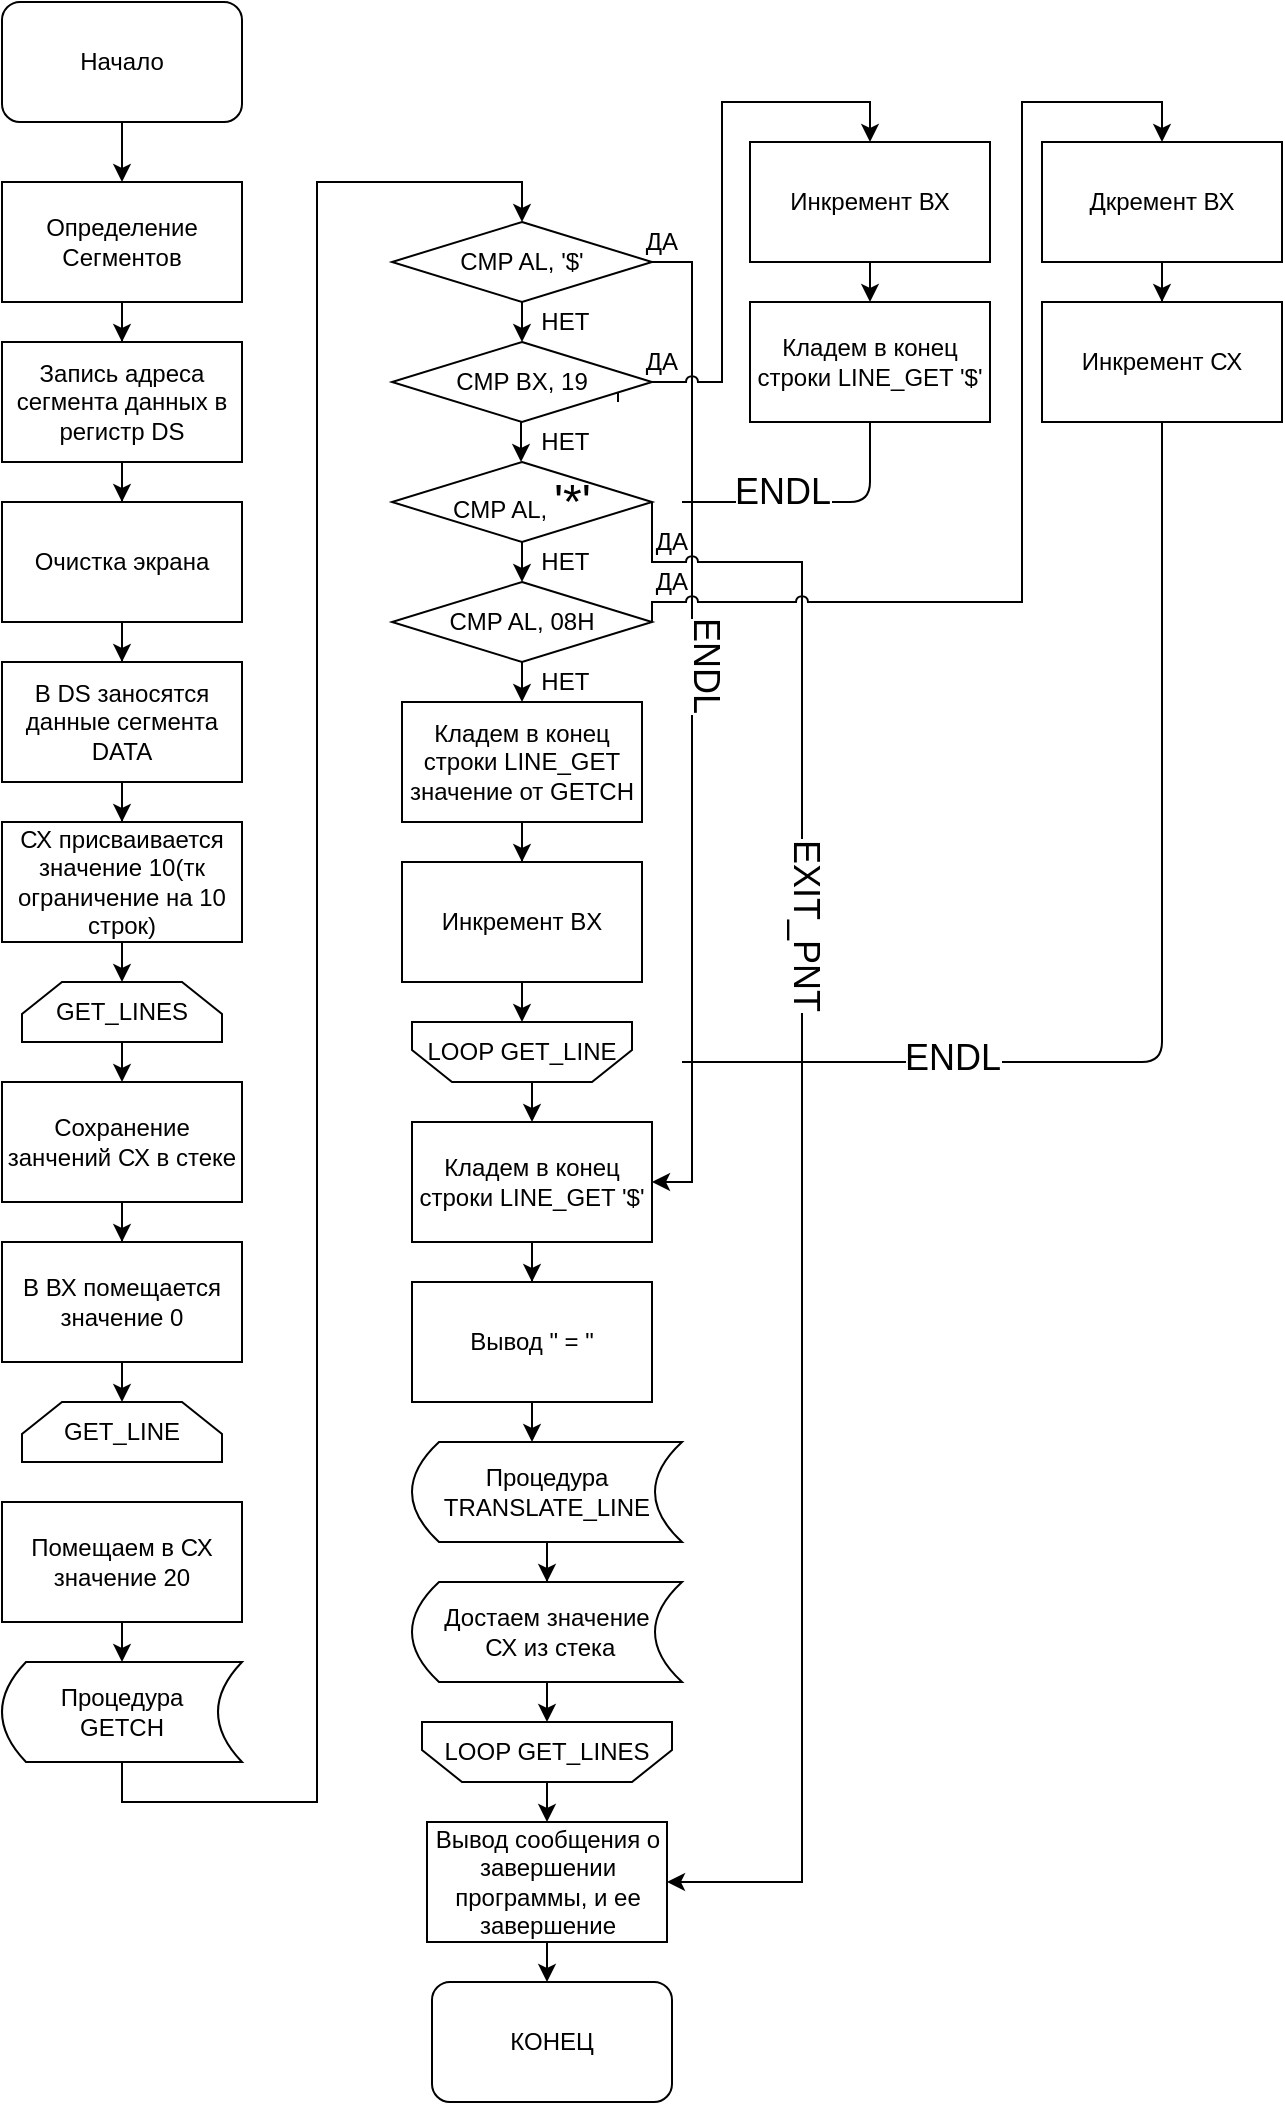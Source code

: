 <mxfile version="13.0.2"><diagram id="g1aIIXNZpWWMktZNlkOC" name="Page-1"><mxGraphModel dx="2062" dy="1105" grid="1" gridSize="10" guides="1" tooltips="1" connect="1" arrows="1" fold="1" page="1" pageScale="1" pageWidth="827" pageHeight="1169" math="0" shadow="0"><root><mxCell id="0"/><mxCell id="1" parent="0"/><mxCell id="EXrTeODx96fQ-7PfmO0i-222" style="edgeStyle=orthogonalEdgeStyle;rounded=0;orthogonalLoop=1;jettySize=auto;html=1;exitX=0.5;exitY=1;exitDx=0;exitDy=0;" edge="1" parent="1" source="EXrTeODx96fQ-7PfmO0i-223" target="EXrTeODx96fQ-7PfmO0i-225"><mxGeometry relative="1" as="geometry"/></mxCell><mxCell id="EXrTeODx96fQ-7PfmO0i-223" value="Начало" style="rounded=1;whiteSpace=wrap;html=1;" vertex="1" parent="1"><mxGeometry x="10" y="20" width="120" height="60" as="geometry"/></mxCell><mxCell id="EXrTeODx96fQ-7PfmO0i-224" value="" style="edgeStyle=orthogonalEdgeStyle;rounded=0;orthogonalLoop=1;jettySize=auto;html=1;" edge="1" parent="1" source="EXrTeODx96fQ-7PfmO0i-225" target="EXrTeODx96fQ-7PfmO0i-227"><mxGeometry relative="1" as="geometry"/></mxCell><mxCell id="EXrTeODx96fQ-7PfmO0i-225" value="Определение Сегментов" style="rounded=0;whiteSpace=wrap;html=1;" vertex="1" parent="1"><mxGeometry x="10" y="110" width="120" height="60" as="geometry"/></mxCell><mxCell id="EXrTeODx96fQ-7PfmO0i-226" value="" style="edgeStyle=orthogonalEdgeStyle;rounded=0;orthogonalLoop=1;jettySize=auto;html=1;" edge="1" parent="1" source="EXrTeODx96fQ-7PfmO0i-227" target="EXrTeODx96fQ-7PfmO0i-229"><mxGeometry relative="1" as="geometry"/></mxCell><mxCell id="EXrTeODx96fQ-7PfmO0i-227" value="Запись адреса сегмента данных в регистр DS" style="rounded=0;whiteSpace=wrap;html=1;" vertex="1" parent="1"><mxGeometry x="10" y="190" width="120" height="60" as="geometry"/></mxCell><mxCell id="EXrTeODx96fQ-7PfmO0i-228" value="" style="edgeStyle=orthogonalEdgeStyle;rounded=0;orthogonalLoop=1;jettySize=auto;html=1;" edge="1" parent="1" source="EXrTeODx96fQ-7PfmO0i-229" target="EXrTeODx96fQ-7PfmO0i-231"><mxGeometry relative="1" as="geometry"/></mxCell><mxCell id="EXrTeODx96fQ-7PfmO0i-229" value="Очистка экрана" style="rounded=0;whiteSpace=wrap;html=1;" vertex="1" parent="1"><mxGeometry x="10" y="270" width="120" height="60" as="geometry"/></mxCell><mxCell id="EXrTeODx96fQ-7PfmO0i-230" value="" style="edgeStyle=orthogonalEdgeStyle;rounded=0;orthogonalLoop=1;jettySize=auto;html=1;" edge="1" parent="1" source="EXrTeODx96fQ-7PfmO0i-231" target="EXrTeODx96fQ-7PfmO0i-233"><mxGeometry relative="1" as="geometry"/></mxCell><mxCell id="EXrTeODx96fQ-7PfmO0i-231" value="В DS заносятся данные сегмента DATA" style="rounded=0;whiteSpace=wrap;html=1;" vertex="1" parent="1"><mxGeometry x="10" y="350" width="120" height="60" as="geometry"/></mxCell><mxCell id="EXrTeODx96fQ-7PfmO0i-232" style="edgeStyle=orthogonalEdgeStyle;rounded=0;orthogonalLoop=1;jettySize=auto;html=1;exitX=0.5;exitY=1;exitDx=0;exitDy=0;entryX=0.5;entryY=0;entryDx=0;entryDy=0;" edge="1" parent="1" source="EXrTeODx96fQ-7PfmO0i-233" target="EXrTeODx96fQ-7PfmO0i-235"><mxGeometry relative="1" as="geometry"/></mxCell><mxCell id="EXrTeODx96fQ-7PfmO0i-233" value="СХ присваивается значение 10(тк ограничение на 10 строк)" style="rounded=0;whiteSpace=wrap;html=1;" vertex="1" parent="1"><mxGeometry x="10" y="430" width="120" height="60" as="geometry"/></mxCell><mxCell id="EXrTeODx96fQ-7PfmO0i-234" style="edgeStyle=orthogonalEdgeStyle;rounded=0;orthogonalLoop=1;jettySize=auto;html=1;exitX=0.5;exitY=1;exitDx=0;exitDy=0;entryX=0.5;entryY=0;entryDx=0;entryDy=0;" edge="1" parent="1" source="EXrTeODx96fQ-7PfmO0i-235" target="EXrTeODx96fQ-7PfmO0i-237"><mxGeometry relative="1" as="geometry"/></mxCell><mxCell id="EXrTeODx96fQ-7PfmO0i-235" value="GET_LINES" style="shape=loopLimit;whiteSpace=wrap;html=1;" vertex="1" parent="1"><mxGeometry x="20" y="510" width="100" height="30" as="geometry"/></mxCell><mxCell id="EXrTeODx96fQ-7PfmO0i-236" value="" style="edgeStyle=orthogonalEdgeStyle;rounded=0;orthogonalLoop=1;jettySize=auto;html=1;" edge="1" parent="1" source="EXrTeODx96fQ-7PfmO0i-237" target="EXrTeODx96fQ-7PfmO0i-239"><mxGeometry relative="1" as="geometry"/></mxCell><mxCell id="EXrTeODx96fQ-7PfmO0i-237" value="Сохранение занчений СХ в стеке" style="rounded=0;whiteSpace=wrap;html=1;" vertex="1" parent="1"><mxGeometry x="10" y="560" width="120" height="60" as="geometry"/></mxCell><mxCell id="EXrTeODx96fQ-7PfmO0i-238" value="" style="edgeStyle=orthogonalEdgeStyle;rounded=0;orthogonalLoop=1;jettySize=auto;html=1;" edge="1" parent="1" source="EXrTeODx96fQ-7PfmO0i-239"><mxGeometry relative="1" as="geometry"><mxPoint x="70" y="720" as="targetPoint"/></mxGeometry></mxCell><mxCell id="EXrTeODx96fQ-7PfmO0i-239" value="В ВХ помещается значение 0" style="rounded=0;whiteSpace=wrap;html=1;" vertex="1" parent="1"><mxGeometry x="10" y="640" width="120" height="60" as="geometry"/></mxCell><mxCell id="EXrTeODx96fQ-7PfmO0i-240" value="" style="edgeStyle=orthogonalEdgeStyle;rounded=0;orthogonalLoop=1;jettySize=auto;html=1;" edge="1" parent="1" target="EXrTeODx96fQ-7PfmO0i-242"><mxGeometry relative="1" as="geometry"><mxPoint x="70" y="780" as="sourcePoint"/></mxGeometry></mxCell><mxCell id="EXrTeODx96fQ-7PfmO0i-241" style="edgeStyle=orthogonalEdgeStyle;rounded=0;orthogonalLoop=1;jettySize=auto;html=1;exitX=0.5;exitY=1;exitDx=0;exitDy=0;entryX=0.5;entryY=0;entryDx=0;entryDy=0;" edge="1" parent="1" source="EXrTeODx96fQ-7PfmO0i-242" target="EXrTeODx96fQ-7PfmO0i-244"><mxGeometry relative="1" as="geometry"/></mxCell><mxCell id="EXrTeODx96fQ-7PfmO0i-242" value="Помещаем в СХ значение 20" style="rounded=0;whiteSpace=wrap;html=1;" vertex="1" parent="1"><mxGeometry x="10" y="770" width="120" height="60" as="geometry"/></mxCell><mxCell id="EXrTeODx96fQ-7PfmO0i-243" style="edgeStyle=orthogonalEdgeStyle;rounded=0;orthogonalLoop=1;jettySize=auto;html=1;exitX=0.5;exitY=1;exitDx=0;exitDy=0;entryX=0.5;entryY=0;entryDx=0;entryDy=0;" edge="1" parent="1" source="EXrTeODx96fQ-7PfmO0i-244" target="EXrTeODx96fQ-7PfmO0i-293"><mxGeometry relative="1" as="geometry"><mxPoint x="270" y="110" as="targetPoint"/></mxGeometry></mxCell><mxCell id="EXrTeODx96fQ-7PfmO0i-244" value="Процедура &lt;br&gt;GETCH" style="shape=dataStorage;whiteSpace=wrap;html=1;" vertex="1" parent="1"><mxGeometry x="10" y="850" width="120" height="50" as="geometry"/></mxCell><mxCell id="EXrTeODx96fQ-7PfmO0i-245" value="" style="edgeStyle=orthogonalEdgeStyle;rounded=0;orthogonalLoop=1;jettySize=auto;html=1;" edge="1" parent="1"><mxGeometry relative="1" as="geometry"><mxPoint x="270" y="170" as="sourcePoint"/><mxPoint x="270" y="190" as="targetPoint"/></mxGeometry></mxCell><mxCell id="EXrTeODx96fQ-7PfmO0i-246" value="GET_LINE" style="shape=loopLimit;whiteSpace=wrap;html=1;" vertex="1" parent="1"><mxGeometry x="20" y="720" width="100" height="30" as="geometry"/></mxCell><mxCell id="EXrTeODx96fQ-7PfmO0i-247" style="edgeStyle=orthogonalEdgeStyle;rounded=0;orthogonalLoop=1;jettySize=auto;html=1;exitX=1;exitY=0.5;exitDx=0;exitDy=0;entryX=1;entryY=0.5;entryDx=0;entryDy=0;" edge="1" parent="1" source="EXrTeODx96fQ-7PfmO0i-293" target="EXrTeODx96fQ-7PfmO0i-269"><mxGeometry relative="1" as="geometry"><Array as="points"><mxPoint x="355" y="150"/><mxPoint x="355" y="610"/></Array><mxPoint x="318" y="140" as="sourcePoint"/></mxGeometry></mxCell><mxCell id="EXrTeODx96fQ-7PfmO0i-249" value="&amp;nbsp;НЕТ" style="text;html=1;strokeColor=none;fillColor=none;align=center;verticalAlign=middle;whiteSpace=wrap;rounded=0;" vertex="1" parent="1"><mxGeometry x="270" y="170" width="40" height="20" as="geometry"/></mxCell><mxCell id="EXrTeODx96fQ-7PfmO0i-250" value="" style="edgeStyle=orthogonalEdgeStyle;rounded=0;orthogonalLoop=1;jettySize=auto;html=1;" edge="1" parent="1"><mxGeometry relative="1" as="geometry"><mxPoint x="269.5" y="230" as="sourcePoint"/><mxPoint x="269.5" y="250" as="targetPoint"/></mxGeometry></mxCell><mxCell id="EXrTeODx96fQ-7PfmO0i-251" style="edgeStyle=orthogonalEdgeStyle;rounded=0;orthogonalLoop=1;jettySize=auto;html=1;exitX=1;exitY=0.5;exitDx=0;exitDy=0;entryX=0.5;entryY=0;entryDx=0;entryDy=0;jumpStyle=arc;" edge="1" parent="1" target="EXrTeODx96fQ-7PfmO0i-282"><mxGeometry relative="1" as="geometry"><mxPoint x="390" y="80" as="targetPoint"/><Array as="points"><mxPoint x="318" y="210"/><mxPoint x="370" y="210"/><mxPoint x="370" y="70"/><mxPoint x="444" y="70"/></Array><mxPoint x="318" y="220" as="sourcePoint"/></mxGeometry></mxCell><mxCell id="EXrTeODx96fQ-7PfmO0i-253" value="" style="edgeStyle=orthogonalEdgeStyle;rounded=0;orthogonalLoop=1;jettySize=auto;html=1;" edge="1" parent="1"><mxGeometry relative="1" as="geometry"><mxPoint x="270" y="290" as="sourcePoint"/><mxPoint x="270" y="310" as="targetPoint"/></mxGeometry></mxCell><mxCell id="EXrTeODx96fQ-7PfmO0i-254" style="edgeStyle=orthogonalEdgeStyle;rounded=0;jumpStyle=arc;orthogonalLoop=1;jettySize=auto;html=1;exitX=1;exitY=0.5;exitDx=0;exitDy=0;entryX=1;entryY=0.5;entryDx=0;entryDy=0;" edge="1" parent="1" source="EXrTeODx96fQ-7PfmO0i-299" target="EXrTeODx96fQ-7PfmO0i-279"><mxGeometry relative="1" as="geometry"><mxPoint x="420" y="1010" as="targetPoint"/><Array as="points"><mxPoint x="335" y="300"/><mxPoint x="410" y="300"/><mxPoint x="410" y="960"/></Array><mxPoint x="318" y="300" as="sourcePoint"/></mxGeometry></mxCell><mxCell id="EXrTeODx96fQ-7PfmO0i-256" style="edgeStyle=orthogonalEdgeStyle;rounded=0;orthogonalLoop=1;jettySize=auto;html=1;exitX=0.5;exitY=1;exitDx=0;exitDy=0;entryX=0.5;entryY=0;entryDx=0;entryDy=0;" edge="1" parent="1" target="EXrTeODx96fQ-7PfmO0i-262"><mxGeometry relative="1" as="geometry"><mxPoint x="270" y="350" as="sourcePoint"/></mxGeometry></mxCell><mxCell id="EXrTeODx96fQ-7PfmO0i-257" style="edgeStyle=orthogonalEdgeStyle;rounded=0;jumpStyle=arc;orthogonalLoop=1;jettySize=auto;html=1;exitX=1;exitY=0.5;exitDx=0;exitDy=0;entryX=0.5;entryY=0;entryDx=0;entryDy=0;" edge="1" parent="1" source="EXrTeODx96fQ-7PfmO0i-300" target="EXrTeODx96fQ-7PfmO0i-289"><mxGeometry relative="1" as="geometry"><Array as="points"><mxPoint x="335" y="320"/><mxPoint x="520" y="320"/><mxPoint x="520" y="70"/><mxPoint x="590" y="70"/></Array><mxPoint x="318" y="380" as="sourcePoint"/></mxGeometry></mxCell><mxCell id="EXrTeODx96fQ-7PfmO0i-259" value="&amp;nbsp;НЕТ" style="text;html=1;strokeColor=none;fillColor=none;align=center;verticalAlign=middle;whiteSpace=wrap;rounded=0;" vertex="1" parent="1"><mxGeometry x="270" y="230" width="40" height="20" as="geometry"/></mxCell><mxCell id="EXrTeODx96fQ-7PfmO0i-260" value="&amp;nbsp;НЕТ" style="text;html=1;strokeColor=none;fillColor=none;align=center;verticalAlign=middle;whiteSpace=wrap;rounded=0;" vertex="1" parent="1"><mxGeometry x="270" y="290" width="40" height="20" as="geometry"/></mxCell><mxCell id="EXrTeODx96fQ-7PfmO0i-261" value="" style="edgeStyle=orthogonalEdgeStyle;rounded=0;orthogonalLoop=1;jettySize=auto;html=1;" edge="1" parent="1" source="EXrTeODx96fQ-7PfmO0i-262" target="EXrTeODx96fQ-7PfmO0i-264"><mxGeometry relative="1" as="geometry"/></mxCell><mxCell id="EXrTeODx96fQ-7PfmO0i-262" value="Кладем в конец строки LINE_GET значение от GETCH" style="rounded=0;whiteSpace=wrap;html=1;" vertex="1" parent="1"><mxGeometry x="210" y="370" width="120" height="60" as="geometry"/></mxCell><mxCell id="EXrTeODx96fQ-7PfmO0i-263" value="" style="edgeStyle=orthogonalEdgeStyle;rounded=0;orthogonalLoop=1;jettySize=auto;html=1;" edge="1" parent="1" source="EXrTeODx96fQ-7PfmO0i-264"><mxGeometry relative="1" as="geometry"><mxPoint x="270" y="530" as="targetPoint"/></mxGeometry></mxCell><mxCell id="EXrTeODx96fQ-7PfmO0i-264" value="Инкремент BX" style="rounded=0;whiteSpace=wrap;html=1;" vertex="1" parent="1"><mxGeometry x="210" y="450" width="120" height="60" as="geometry"/></mxCell><mxCell id="EXrTeODx96fQ-7PfmO0i-265" style="edgeStyle=orthogonalEdgeStyle;rounded=0;orthogonalLoop=1;jettySize=auto;html=1;exitX=0.5;exitY=1;exitDx=0;exitDy=0;" edge="1" parent="1" source="EXrTeODx96fQ-7PfmO0i-235" target="EXrTeODx96fQ-7PfmO0i-235"><mxGeometry relative="1" as="geometry"/></mxCell><mxCell id="EXrTeODx96fQ-7PfmO0i-266" style="edgeStyle=orthogonalEdgeStyle;rounded=0;orthogonalLoop=1;jettySize=auto;html=1;exitX=0.5;exitY=0;exitDx=0;exitDy=0;entryX=0.5;entryY=0;entryDx=0;entryDy=0;" edge="1" parent="1" source="EXrTeODx96fQ-7PfmO0i-267" target="EXrTeODx96fQ-7PfmO0i-269"><mxGeometry relative="1" as="geometry"/></mxCell><mxCell id="EXrTeODx96fQ-7PfmO0i-267" value="LOOP GET_LINE" style="shape=loopLimit;whiteSpace=wrap;html=1;direction=west;" vertex="1" parent="1"><mxGeometry x="215" y="530" width="110" height="30" as="geometry"/></mxCell><mxCell id="EXrTeODx96fQ-7PfmO0i-268" value="" style="edgeStyle=orthogonalEdgeStyle;rounded=0;orthogonalLoop=1;jettySize=auto;html=1;" edge="1" parent="1" source="EXrTeODx96fQ-7PfmO0i-269" target="EXrTeODx96fQ-7PfmO0i-271"><mxGeometry relative="1" as="geometry"/></mxCell><mxCell id="EXrTeODx96fQ-7PfmO0i-269" value="Кладем в конец строки LINE_GET '$'" style="rounded=0;whiteSpace=wrap;html=1;" vertex="1" parent="1"><mxGeometry x="215" y="580" width="120" height="60" as="geometry"/></mxCell><mxCell id="EXrTeODx96fQ-7PfmO0i-270" value="" style="edgeStyle=orthogonalEdgeStyle;rounded=0;orthogonalLoop=1;jettySize=auto;html=1;" edge="1" parent="1" source="EXrTeODx96fQ-7PfmO0i-271"><mxGeometry relative="1" as="geometry"><mxPoint x="275" y="740" as="targetPoint"/></mxGeometry></mxCell><mxCell id="EXrTeODx96fQ-7PfmO0i-271" value="Вывод &quot; = &quot;" style="rounded=0;whiteSpace=wrap;html=1;" vertex="1" parent="1"><mxGeometry x="215" y="660" width="120" height="60" as="geometry"/></mxCell><mxCell id="EXrTeODx96fQ-7PfmO0i-272" value="" style="edgeStyle=orthogonalEdgeStyle;rounded=0;orthogonalLoop=1;jettySize=auto;html=1;" edge="1" parent="1" source="EXrTeODx96fQ-7PfmO0i-273" target="EXrTeODx96fQ-7PfmO0i-275"><mxGeometry relative="1" as="geometry"/></mxCell><mxCell id="EXrTeODx96fQ-7PfmO0i-273" value="Процедура &lt;br&gt;TRANSLATE_LINE" style="shape=dataStorage;whiteSpace=wrap;html=1;" vertex="1" parent="1"><mxGeometry x="215" y="740" width="135" height="50" as="geometry"/></mxCell><mxCell id="EXrTeODx96fQ-7PfmO0i-274" style="edgeStyle=orthogonalEdgeStyle;rounded=0;orthogonalLoop=1;jettySize=auto;html=1;exitX=0.5;exitY=1;exitDx=0;exitDy=0;entryX=0.5;entryY=1;entryDx=0;entryDy=0;" edge="1" parent="1" source="EXrTeODx96fQ-7PfmO0i-275" target="EXrTeODx96fQ-7PfmO0i-277"><mxGeometry relative="1" as="geometry"/></mxCell><mxCell id="EXrTeODx96fQ-7PfmO0i-275" value="Достаем значение&lt;br&gt;&amp;nbsp;СХ из стека" style="shape=dataStorage;whiteSpace=wrap;html=1;" vertex="1" parent="1"><mxGeometry x="215" y="810" width="135" height="50" as="geometry"/></mxCell><mxCell id="EXrTeODx96fQ-7PfmO0i-276" style="edgeStyle=orthogonalEdgeStyle;rounded=0;orthogonalLoop=1;jettySize=auto;html=1;exitX=0.5;exitY=0;exitDx=0;exitDy=0;entryX=0.5;entryY=0;entryDx=0;entryDy=0;" edge="1" parent="1" source="EXrTeODx96fQ-7PfmO0i-277" target="EXrTeODx96fQ-7PfmO0i-279"><mxGeometry relative="1" as="geometry"/></mxCell><mxCell id="EXrTeODx96fQ-7PfmO0i-277" value="LOOP GET_LINES" style="shape=loopLimit;whiteSpace=wrap;html=1;direction=west;" vertex="1" parent="1"><mxGeometry x="220" y="880" width="125" height="30" as="geometry"/></mxCell><mxCell id="EXrTeODx96fQ-7PfmO0i-278" value="" style="edgeStyle=orthogonalEdgeStyle;rounded=0;orthogonalLoop=1;jettySize=auto;html=1;" edge="1" parent="1" source="EXrTeODx96fQ-7PfmO0i-279"><mxGeometry relative="1" as="geometry"><mxPoint x="282.5" y="1010" as="targetPoint"/></mxGeometry></mxCell><mxCell id="EXrTeODx96fQ-7PfmO0i-279" value="Вывод сообщения о завершении программы, и ее завершение" style="rounded=0;whiteSpace=wrap;html=1;" vertex="1" parent="1"><mxGeometry x="222.5" y="930" width="120" height="60" as="geometry"/></mxCell><mxCell id="EXrTeODx96fQ-7PfmO0i-280" value="КОНЕЦ" style="rounded=1;whiteSpace=wrap;html=1;" vertex="1" parent="1"><mxGeometry x="225" y="1010" width="120" height="60" as="geometry"/></mxCell><mxCell id="EXrTeODx96fQ-7PfmO0i-281" style="edgeStyle=orthogonalEdgeStyle;rounded=0;jumpStyle=arc;orthogonalLoop=1;jettySize=auto;html=1;exitX=0.5;exitY=1;exitDx=0;exitDy=0;entryX=0.5;entryY=0;entryDx=0;entryDy=0;" edge="1" parent="1" source="EXrTeODx96fQ-7PfmO0i-282" target="EXrTeODx96fQ-7PfmO0i-283"><mxGeometry relative="1" as="geometry"/></mxCell><mxCell id="EXrTeODx96fQ-7PfmO0i-282" value="Инкремент ВХ" style="rounded=0;whiteSpace=wrap;html=1;" vertex="1" parent="1"><mxGeometry x="384" y="90" width="120" height="60" as="geometry"/></mxCell><mxCell id="EXrTeODx96fQ-7PfmO0i-283" value="Кладем в конец строки LINE_GET '$'" style="rounded=0;whiteSpace=wrap;html=1;" vertex="1" parent="1"><mxGeometry x="384" y="170" width="120" height="60" as="geometry"/></mxCell><mxCell id="EXrTeODx96fQ-7PfmO0i-284" value="" style="endArrow=none;html=1;entryX=0.5;entryY=1;entryDx=0;entryDy=0;" edge="1" parent="1" target="EXrTeODx96fQ-7PfmO0i-283"><mxGeometry width="50" height="50" relative="1" as="geometry"><mxPoint x="350" y="270" as="sourcePoint"/><mxPoint x="470" y="280" as="targetPoint"/><Array as="points"><mxPoint x="444" y="270"/></Array></mxGeometry></mxCell><mxCell id="EXrTeODx96fQ-7PfmO0i-285" value="&lt;font style=&quot;font-size: 18px&quot;&gt;ENDL&lt;/font&gt;" style="edgeLabel;html=1;align=center;verticalAlign=middle;resizable=0;points=[];" vertex="1" connectable="0" parent="EXrTeODx96fQ-7PfmO0i-284"><mxGeometry x="0.03" y="3" relative="1" as="geometry"><mxPoint x="-19" y="-2" as="offset"/></mxGeometry></mxCell><mxCell id="EXrTeODx96fQ-7PfmO0i-286" value="&lt;font style=&quot;font-size: 18px&quot;&gt;ENDL&lt;/font&gt;" style="edgeLabel;html=1;align=center;verticalAlign=middle;resizable=0;points=[];rotation=90;" vertex="1" connectable="0" parent="1"><mxGeometry x="360" y="370" as="geometry"><mxPoint x="-19" y="-2" as="offset"/></mxGeometry></mxCell><mxCell id="EXrTeODx96fQ-7PfmO0i-287" value="&lt;font style=&quot;font-size: 18px&quot;&gt;EXIT_PNT&lt;/font&gt;" style="edgeLabel;html=1;align=center;verticalAlign=middle;resizable=0;points=[];rotation=90;" vertex="1" connectable="0" parent="1"><mxGeometry x="410" y="500" as="geometry"><mxPoint x="-19" y="-2" as="offset"/></mxGeometry></mxCell><mxCell id="EXrTeODx96fQ-7PfmO0i-288" value="" style="edgeStyle=orthogonalEdgeStyle;rounded=0;jumpStyle=arc;orthogonalLoop=1;jettySize=auto;html=1;" edge="1" parent="1" source="EXrTeODx96fQ-7PfmO0i-289" target="EXrTeODx96fQ-7PfmO0i-290"><mxGeometry relative="1" as="geometry"/></mxCell><mxCell id="EXrTeODx96fQ-7PfmO0i-289" value="Дкремент ВХ" style="rounded=0;whiteSpace=wrap;html=1;" vertex="1" parent="1"><mxGeometry x="530" y="90" width="120" height="60" as="geometry"/></mxCell><mxCell id="EXrTeODx96fQ-7PfmO0i-290" value="Инкремент СХ" style="rounded=0;whiteSpace=wrap;html=1;" vertex="1" parent="1"><mxGeometry x="530" y="170" width="120" height="60" as="geometry"/></mxCell><mxCell id="EXrTeODx96fQ-7PfmO0i-291" value="" style="endArrow=none;html=1;entryX=0.5;entryY=1;entryDx=0;entryDy=0;" edge="1" parent="1" target="EXrTeODx96fQ-7PfmO0i-290"><mxGeometry width="50" height="50" relative="1" as="geometry"><mxPoint x="350" y="550" as="sourcePoint"/><mxPoint x="630" y="270" as="targetPoint"/><Array as="points"><mxPoint x="590" y="550"/></Array></mxGeometry></mxCell><mxCell id="EXrTeODx96fQ-7PfmO0i-292" value="&lt;font style=&quot;font-size: 18px&quot;&gt;ENDL&lt;/font&gt;" style="edgeLabel;html=1;align=center;verticalAlign=middle;resizable=0;points=[];" vertex="1" connectable="0" parent="1"><mxGeometry x="504" y="550" as="geometry"><mxPoint x="-19" y="-2" as="offset"/></mxGeometry></mxCell><mxCell id="EXrTeODx96fQ-7PfmO0i-293" value="&lt;span&gt;CMP AL, '$'&lt;/span&gt;" style="rhombus;whiteSpace=wrap;html=1;" vertex="1" parent="1"><mxGeometry x="205" y="130" width="130" height="40" as="geometry"/></mxCell><mxCell id="EXrTeODx96fQ-7PfmO0i-297" value="&lt;span style=&quot;font-family: &amp;#34;helvetica&amp;#34;&quot;&gt;CMP BX, 19&lt;/span&gt;" style="rhombus;whiteSpace=wrap;html=1;" vertex="1" parent="1"><mxGeometry x="205" y="190" width="130" height="40" as="geometry"/></mxCell><mxCell id="EXrTeODx96fQ-7PfmO0i-299" value="&lt;span style=&quot;font-family: &amp;#34;helvetica&amp;#34;&quot;&gt;CMP AL,&amp;nbsp;&lt;/span&gt;&lt;font style=&quot;font-family: &amp;#34;helvetica&amp;#34; ; font-size: 24px&quot;&gt;'*'&lt;/font&gt;" style="rhombus;whiteSpace=wrap;html=1;" vertex="1" parent="1"><mxGeometry x="205" y="250" width="130" height="40" as="geometry"/></mxCell><mxCell id="EXrTeODx96fQ-7PfmO0i-300" value="&lt;span style=&quot;font-family: &amp;#34;helvetica&amp;#34;&quot;&gt;CMP AL, 08H&lt;/span&gt;" style="rhombus;whiteSpace=wrap;html=1;" vertex="1" parent="1"><mxGeometry x="205" y="310" width="130" height="40" as="geometry"/></mxCell><mxCell id="EXrTeODx96fQ-7PfmO0i-302" value="&amp;nbsp;НЕТ" style="text;html=1;strokeColor=none;fillColor=none;align=center;verticalAlign=middle;whiteSpace=wrap;rounded=0;" vertex="1" parent="1"><mxGeometry x="270" y="350" width="40" height="20" as="geometry"/></mxCell><mxCell id="EXrTeODx96fQ-7PfmO0i-304" value="ДА" style="text;html=1;strokeColor=none;fillColor=none;align=center;verticalAlign=middle;whiteSpace=wrap;rounded=0;" vertex="1" parent="1"><mxGeometry x="320" y="130" width="40" height="20" as="geometry"/></mxCell><mxCell id="EXrTeODx96fQ-7PfmO0i-305" value="ДА" style="text;html=1;strokeColor=none;fillColor=none;align=center;verticalAlign=middle;whiteSpace=wrap;rounded=0;" vertex="1" parent="1"><mxGeometry x="320" y="190" width="40" height="20" as="geometry"/></mxCell><mxCell id="EXrTeODx96fQ-7PfmO0i-306" value="ДА" style="text;html=1;strokeColor=none;fillColor=none;align=center;verticalAlign=middle;whiteSpace=wrap;rounded=0;" vertex="1" parent="1"><mxGeometry x="325" y="280" width="40" height="20" as="geometry"/></mxCell><mxCell id="EXrTeODx96fQ-7PfmO0i-308" value="ДА" style="text;html=1;strokeColor=none;fillColor=none;align=center;verticalAlign=middle;whiteSpace=wrap;rounded=0;" vertex="1" parent="1"><mxGeometry x="325" y="300" width="40" height="20" as="geometry"/></mxCell></root></mxGraphModel></diagram></mxfile>